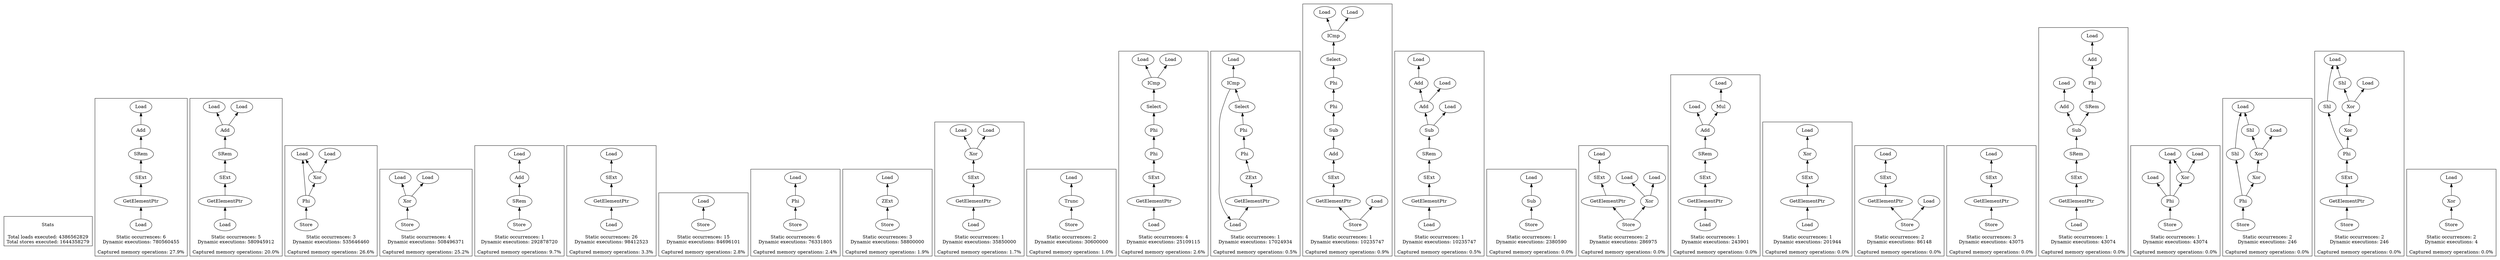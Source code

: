 strict digraph {
rankdir=BT
subgraph {
Stats [shape=plaintext]
cluster=true
label="Total loads executed: 4386562829\nTotal stores executed: 1644358279"
}
subgraph {
"0_85" [label="Add"]
"0_84" [label="Load"]
"0_85" -> "0_84"
"0_88" [label="GetElementPtr"]
"0_87" [label="SExt"]
"0_88" -> "0_87"
{
rank=min
comment=<Ids: 89, 105, 182, 452, 777, 793>
"0_89" [label="Load"]
}
"0_89" -> "0_88"
"0_86" [label="SRem"]
"0_87" -> "0_86"
"0_86" -> "0_85"
cluster=true
label="Static occurrences: 6\nDynamic executions: 780560455\n\nCaptured memory operations: 27.9%"
}
subgraph {
"1_386" [label="Add"]
"1_376" [label="Load"]
"1_386" -> "1_376"
"1_385" [label="Load"]
"1_386" -> "1_385"
"1_389" [label="GetElementPtr"]
"1_388" [label="SExt"]
"1_389" -> "1_388"
{
rank=min
comment=<Ids: 390, 524, 607, 849, 862>
"1_390" [label="Load"]
}
"1_390" -> "1_389"
"1_387" [label="SRem"]
"1_388" -> "1_387"
"1_387" -> "1_386"
cluster=true
label="Static occurrences: 5\nDynamic executions: 580945912\n\nCaptured memory operations: 20.0%"
}
subgraph {
"2_92" [label="Phi"]
"2_80" [label="Load"]
"2_92" -> "2_80"
"2_90" [label="Xor"]
"2_92" -> "2_90"
{
rank=min
comment=<Ids: 93, 781, 854>
"2_93" [label="Store"]
}
"2_93" -> "2_92"
"2_90" -> "2_80"
"2_89" [label="Load"]
"2_90" -> "2_89"
cluster=true
label="Static occurrences: 3\nDynamic executions: 535646460\n\nCaptured memory operations: 26.6%"
}
subgraph {
{
rank=min
comment=<Ids: 185, 339, 393, 527>
"3_185" [label="Store"]
}
"3_184" [label="Xor"]
"3_185" -> "3_184"
"3_183" [label="Load"]
"3_184" -> "3_183"
"3_182" [label="Load"]
"3_184" -> "3_182"
cluster=true
label="Static occurrences: 4\nDynamic executions: 508496371\n\nCaptured memory operations: 25.2%"
}
subgraph {
"4_447" [label="Add"]
"4_443" [label="Load"]
"4_447" -> "4_443"
"4_448" [label="SRem"]
"4_448" -> "4_447"
{
rank=min
comment=<Ids: 449>
"4_449" [label="Store"]
}
"4_449" -> "4_448"
cluster=true
label="Static occurrences: 1\nDynamic executions: 292878720\n\nCaptured memory operations: 9.7%"
}
subgraph {
"5_83" [label="GetElementPtr"]
"5_82" [label="SExt"]
"5_83" -> "5_82"
{
rank=min
comment=<Ids: 84, 99, 115, 150, 195, 247, 342, 362, 385, 402, 429, 491, 495, 501, 536, 553, 581, 588, 593, 627, 641, 655, 669, 772, 787, 803>
"5_84" [label="Load"]
}
"5_84" -> "5_83"
"5_75" [label="Load"]
"5_82" -> "5_75"
cluster=true
label="Static occurrences: 26\nDynamic executions: 98412523\n\nCaptured memory operations: 3.3%"
}
subgraph {
{
rank=min
comment=<Ids: 106, 116, 151, 196, 206, 234, 244, 248, 343, 403, 430, 537, 794, 804, 873>
"6_106" [label="Store"]
}
"6_105" [label="Load"]
"6_106" -> "6_105"
cluster=true
label="Static occurrences: 15\nDynamic executions: 84696101\n\nCaptured memory operations: 2.8%"
}
subgraph {
"7_364" [label="Phi"]
"7_362" [label="Load"]
"7_364" -> "7_362"
{
rank=min
comment=<Ids: 366, 556, 644, 658, 672, 865>
"7_366" [label="Store"]
}
"7_366" -> "7_364"
cluster=true
label="Static occurrences: 6\nDynamic executions: 76331805\n\nCaptured memory operations: 2.4%"
}
subgraph {
{
rank=min
comment=<Ids: 129, 141, 818>
"8_129" [label="Store"]
}
"8_127" [label="ZExt"]
"8_129" -> "8_127"
"8_126" [label="Load"]
"8_127" -> "8_126"
cluster=true
label="Static occurrences: 3\nDynamic executions: 58800000\n\nCaptured memory operations: 1.9%"
}
subgraph {
"9_831" [label="GetElementPtr"]
"9_830" [label="SExt"]
"9_831" -> "9_830"
{
rank=min
comment=<Ids: 832>
"9_832" [label="Load"]
}
"9_832" -> "9_831"
"9_829" [label="Xor"]
"9_830" -> "9_829"
"9_828" [label="Load"]
"9_829" -> "9_828"
"9_827" [label="Load"]
"9_829" -> "9_827"
cluster=true
label="Static occurrences: 1\nDynamic executions: 35850000\n\nCaptured memory operations: 1.7%"
}
subgraph {
{
rank=min
comment=<Ids: 693, 883>
"10_693" [label="Store"]
}
"10_691" [label="Trunc"]
"10_693" -> "10_691"
"10_690" [label="Load"]
"10_691" -> "10_690"
cluster=true
label="Static occurrences: 2\nDynamic executions: 30600000\n\nCaptured memory operations: 1.0%"
}
subgraph {
"11_286" [label="GetElementPtr"]
"11_285" [label="SExt"]
"11_286" -> "11_285"
"11_276" [label="ICmp"]
"11_275" [label="Load"]
"11_276" -> "11_275"
"11_273" [label="Load"]
"11_276" -> "11_273"
{
rank=min
comment=<Ids: 287, 296, 314, 317>
"11_287" [label="Load"]
}
"11_287" -> "11_286"
"11_282" [label="Phi"]
"11_279" [label="Phi"]
"11_282" -> "11_279"
"11_277" [label="Select"]
"11_279" -> "11_277"
"11_277" -> "11_276"
"11_285" -> "11_282"
cluster=true
label="Static occurrences: 4\nDynamic executions: 25109115\n\nCaptured memory operations: 2.6%"
}
subgraph {
"12_272" [label="GetElementPtr"]
"12_271" [label="ZExt"]
"12_272" -> "12_271"
"12_276" [label="ICmp"]
"12_275" [label="Load"]
"12_276" -> "12_275"
{
rank=min
comment=<Ids: 273>
"12_273" [label="Load"]
}
"12_276" -> "12_273"
"12_273" -> "12_272"
"12_263" [label="Phi"]
"12_279" [label="Phi"]
"12_263" -> "12_279"
"12_277" [label="Select"]
"12_279" -> "12_277"
"12_277" -> "12_276"
"12_271" -> "12_263"
cluster=true
label="Static occurrences: 1\nDynamic executions: 17024934\n\nCaptured memory operations: 0.5%"
}
subgraph {
"13_325" [label="Add"]
"13_289" [label="Sub"]
"13_325" -> "13_289"
"13_327" [label="GetElementPtr"]
"13_326" [label="SExt"]
"13_327" -> "13_326"
"13_276" [label="ICmp"]
"13_275" [label="Load"]
"13_276" -> "13_275"
"13_273" [label="Load"]
"13_276" -> "13_273"
"13_282" [label="Phi"]
"13_279" [label="Phi"]
"13_282" -> "13_279"
"13_277" [label="Select"]
"13_279" -> "13_277"
"13_277" -> "13_276"
"13_326" -> "13_325"
{
rank=min
comment=<Ids: 328>
"13_328" [label="Store"]
}
"13_328" -> "13_327"
"13_323" [label="Load"]
"13_328" -> "13_323"
"13_289" -> "13_282"
cluster=true
label="Static occurrences: 1\nDynamic executions: 10235747\n\nCaptured memory operations: 0.9%"
}
subgraph {
"14_318" [label="Add"]
"14_299" [label="Add"]
"14_318" -> "14_299"
"14_314" [label="Load"]
"14_318" -> "14_314"
"14_227" [label="Load"]
"14_299" -> "14_227"
"14_322" [label="GetElementPtr"]
"14_321" [label="SExt"]
"14_322" -> "14_321"
{
rank=min
comment=<Ids: 323>
"14_323" [label="Load"]
}
"14_323" -> "14_322"
"14_320" [label="SRem"]
"14_321" -> "14_320"
"14_319" [label="Sub"]
"14_320" -> "14_319"
"14_319" -> "14_318"
"14_317" [label="Load"]
"14_319" -> "14_317"
cluster=true
label="Static occurrences: 1\nDynamic executions: 10235747\n\nCaptured memory operations: 0.5%"
}
subgraph {
{
rank=min
comment=<Ids: 353>
"15_353" [label="Store"]
}
"15_351" [label="Sub"]
"15_353" -> "15_351"
"15_349" [label="Load"]
"15_351" -> "15_349"
cluster=true
label="Static occurrences: 1\nDynamic executions: 2380590\n\nCaptured memory operations: 0.0%"
}
subgraph {
"16_564" [label="GetElementPtr"]
"16_563" [label="SExt"]
"16_564" -> "16_563"
"16_562" [label="Load"]
"16_563" -> "16_562"
{
rank=min
comment=<Ids: 583, 629>
"16_583" [label="Store"]
}
"16_583" -> "16_564"
"16_582" [label="Xor"]
"16_583" -> "16_582"
"16_581" [label="Load"]
"16_582" -> "16_581"
"16_580" [label="Load"]
"16_582" -> "16_580"
cluster=true
label="Static occurrences: 2\nDynamic executions: 286975\n\nCaptured memory operations: 0.0%"
}
subgraph {
"17_576" [label="Add"]
"17_570" [label="Load"]
"17_576" -> "17_570"
"17_575" [label="Mul"]
"17_576" -> "17_575"
"17_579" [label="GetElementPtr"]
"17_578" [label="SExt"]
"17_579" -> "17_578"
{
rank=min
comment=<Ids: 580>
"17_580" [label="Load"]
}
"17_580" -> "17_579"
"17_573" [label="Load"]
"17_575" -> "17_573"
"17_577" [label="SRem"]
"17_578" -> "17_577"
"17_577" -> "17_576"
cluster=true
label="Static occurrences: 1\nDynamic executions: 243901\n\nCaptured memory operations: 0.0%"
}
subgraph {
"18_610" [label="GetElementPtr"]
"18_609" [label="SExt"]
"18_610" -> "18_609"
{
rank=min
comment=<Ids: 611>
"18_611" [label="Load"]
}
"18_611" -> "18_610"
"18_608" [label="Xor"]
"18_609" -> "18_608"
"18_607" [label="Load"]
"18_608" -> "18_607"
cluster=true
label="Static occurrences: 1\nDynamic executions: 201944\n\nCaptured memory operations: 0.0%"
}
subgraph {
"19_564" [label="GetElementPtr"]
"19_563" [label="SExt"]
"19_564" -> "19_563"
"19_562" [label="Load"]
"19_563" -> "19_562"
{
rank=min
comment=<Ids: 594, 625>
"19_594" [label="Store"]
}
"19_594" -> "19_564"
"19_593" [label="Load"]
"19_594" -> "19_593"
cluster=true
label="Static occurrences: 2\nDynamic executions: 86148\n\nCaptured memory operations: 0.0%"
}
subgraph {
"20_36" [label="GetElementPtr"]
"20_35" [label="SExt"]
"20_36" -> "20_35"
"20_34" [label="Load"]
"20_35" -> "20_34"
{
rank=min
comment=<Ids: 37, 565, 725>
"20_37" [label="Store"]
}
"20_37" -> "20_36"
cluster=true
label="Static occurrences: 3\nDynamic executions: 43075\n\nCaptured memory operations: 0.0%"
}
subgraph {
"21_612" [label="Add"]
"21_611" [label="Load"]
"21_612" -> "21_611"
"21_619" [label="Add"]
"21_593" [label="Load"]
"21_619" -> "21_593"
"21_623" [label="GetElementPtr"]
"21_622" [label="SExt"]
"21_623" -> "21_622"
{
rank=min
comment=<Ids: 624>
"21_624" [label="Load"]
}
"21_624" -> "21_623"
"21_614" [label="Phi"]
"21_614" -> "21_612"
"21_621" [label="SRem"]
"21_622" -> "21_621"
"21_618" [label="SRem"]
"21_618" -> "21_614"
"21_620" [label="Sub"]
"21_621" -> "21_620"
"21_620" -> "21_619"
"21_620" -> "21_618"
cluster=true
label="Static occurrences: 1\nDynamic executions: 43074\n\nCaptured memory operations: 0.0%"
}
subgraph {
"22_503" [label="Phi"]
"22_501" [label="Load"]
"22_503" -> "22_501"
"22_491" [label="Load"]
"22_503" -> "22_491"
"22_496" [label="Xor"]
"22_503" -> "22_496"
{
rank=min
comment=<Ids: 505>
"22_505" [label="Store"]
}
"22_505" -> "22_503"
"22_496" -> "22_491"
"22_495" [label="Load"]
"22_496" -> "22_495"
cluster=true
label="Static occurrences: 1\nDynamic executions: 43074\n\nCaptured memory operations: 0.0%"
}
subgraph {
"23_52" [label="Phi"]
"23_50" [label="Shl"]
"23_52" -> "23_50"
"23_48" [label="Xor"]
"23_52" -> "23_48"
"23_46" [label="Shl"]
"23_42" [label="Load"]
"23_46" -> "23_42"
"23_50" -> "23_42"
{
rank=min
comment=<Ids: 54, 742>
"23_54" [label="Store"]
}
"23_54" -> "23_52"
"23_47" [label="Xor"]
"23_45" [label="Load"]
"23_47" -> "23_45"
"23_47" -> "23_46"
"23_48" -> "23_47"
cluster=true
label="Static occurrences: 2\nDynamic executions: 246\n\nCaptured memory operations: 0.0%"
}
subgraph {
"24_56" [label="GetElementPtr"]
"24_55" [label="SExt"]
"24_56" -> "24_55"
"24_52" [label="Phi"]
"24_50" [label="Shl"]
"24_52" -> "24_50"
"24_48" [label="Xor"]
"24_52" -> "24_48"
"24_55" -> "24_52"
"24_46" [label="Shl"]
"24_42" [label="Load"]
"24_46" -> "24_42"
"24_50" -> "24_42"
{
rank=min
comment=<Ids: 58, 746>
"24_58" [label="Store"]
}
"24_58" -> "24_56"
"24_47" [label="Xor"]
"24_45" [label="Load"]
"24_47" -> "24_45"
"24_47" -> "24_46"
"24_48" -> "24_47"
cluster=true
label="Static occurrences: 2\nDynamic executions: 246\n\nCaptured memory operations: 0.0%"
}
subgraph {
{
rank=min
comment=<Ids: 28, 716>
"25_28" [label="Store"]
}
"25_27" [label="Xor"]
"25_28" -> "25_27"
"25_26" [label="Load"]
"25_27" -> "25_26"
cluster=true
label="Static occurrences: 2\nDynamic executions: 4\n\nCaptured memory operations: 0.0%"
}
}
